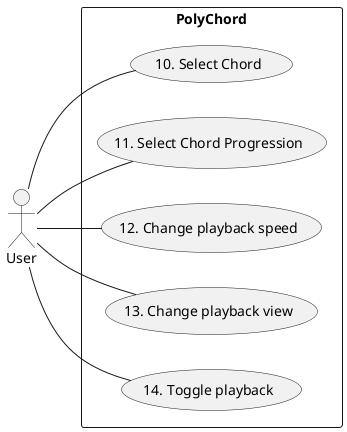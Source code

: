 @startuml
left to right direction
actor User
rectangle PolyChord {
User -- (10. Select Chord)
User -- (11. Select Chord Progression)
User -- (12. Change playback speed)
User -- (13. Change playback view)
User -- (14. Toggle playback)
}
@enduml
